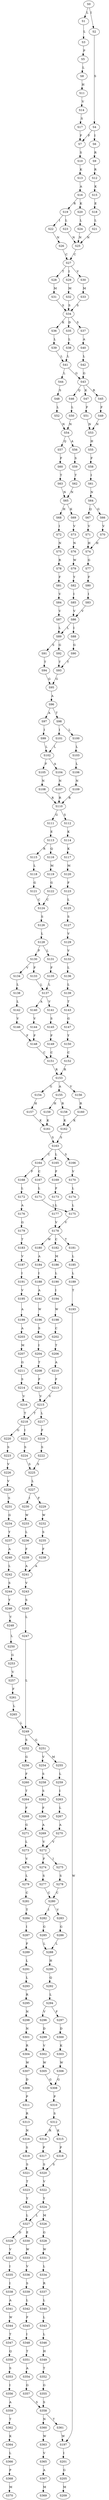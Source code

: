 strict digraph  {
	S0 -> S1 [ label = L ];
	S0 -> S2 [ label = I ];
	S1 -> S3 [ label = L ];
	S2 -> S4 [ label = S ];
	S3 -> S5 [ label = P ];
	S4 -> S6 [ label = I ];
	S4 -> S7 [ label = F ];
	S5 -> S8 [ label = L ];
	S6 -> S9 [ label = R ];
	S7 -> S10 [ label = S ];
	S8 -> S11 [ label = H ];
	S9 -> S12 [ label = R ];
	S10 -> S13 [ label = K ];
	S11 -> S14 [ label = V ];
	S12 -> S15 [ label = K ];
	S13 -> S16 [ label = A ];
	S14 -> S17 [ label = S ];
	S15 -> S18 [ label = E ];
	S16 -> S19 [ label = R ];
	S16 -> S20 [ label = K ];
	S17 -> S7 [ label = F ];
	S18 -> S21 [ label = L ];
	S19 -> S22 [ label = I ];
	S19 -> S23 [ label = L ];
	S20 -> S24 [ label = L ];
	S21 -> S25 [ label = N ];
	S22 -> S26 [ label = N ];
	S23 -> S25 [ label = N ];
	S24 -> S25 [ label = N ];
	S25 -> S27 [ label = C ];
	S26 -> S27 [ label = C ];
	S27 -> S28 [ label = T ];
	S27 -> S29 [ label = I ];
	S27 -> S30 [ label = V ];
	S28 -> S31 [ label = M ];
	S29 -> S32 [ label = M ];
	S30 -> S33 [ label = M ];
	S31 -> S34 [ label = S ];
	S32 -> S34 [ label = S ];
	S33 -> S34 [ label = S ];
	S34 -> S35 [ label = D ];
	S34 -> S36 [ label = K ];
	S34 -> S37 [ label = S ];
	S35 -> S38 [ label = L ];
	S36 -> S39 [ label = L ];
	S37 -> S40 [ label = A ];
	S38 -> S41 [ label = L ];
	S39 -> S41 [ label = L ];
	S40 -> S42 [ label = L ];
	S41 -> S43 [ label = G ];
	S41 -> S44 [ label = L ];
	S42 -> S43 [ label = G ];
	S43 -> S45 [ label = R ];
	S43 -> S46 [ label = Q ];
	S43 -> S47 [ label = K ];
	S44 -> S48 [ label = S ];
	S45 -> S49 [ label = F ];
	S46 -> S50 [ label = L ];
	S47 -> S51 [ label = F ];
	S48 -> S52 [ label = L ];
	S49 -> S53 [ label = N ];
	S50 -> S54 [ label = N ];
	S51 -> S53 [ label = N ];
	S52 -> S54 [ label = N ];
	S53 -> S55 [ label = H ];
	S54 -> S56 [ label = A ];
	S54 -> S57 [ label = Q ];
	S55 -> S58 [ label = F ];
	S56 -> S59 [ label = S ];
	S57 -> S60 [ label = F ];
	S58 -> S61 [ label = I ];
	S59 -> S62 [ label = T ];
	S60 -> S63 [ label = T ];
	S61 -> S64 [ label = N ];
	S62 -> S65 [ label = N ];
	S63 -> S65 [ label = N ];
	S64 -> S66 [ label = G ];
	S64 -> S67 [ label = Q ];
	S65 -> S68 [ label = H ];
	S65 -> S69 [ label = K ];
	S66 -> S70 [ label = V ];
	S67 -> S71 [ label = V ];
	S68 -> S72 [ label = I ];
	S69 -> S73 [ label = V ];
	S70 -> S74 [ label = H ];
	S71 -> S74 [ label = H ];
	S72 -> S75 [ label = N ];
	S73 -> S76 [ label = N ];
	S74 -> S77 [ label = G ];
	S75 -> S78 [ label = R ];
	S76 -> S79 [ label = W ];
	S77 -> S80 [ label = F ];
	S78 -> S81 [ label = F ];
	S79 -> S82 [ label = Y ];
	S80 -> S83 [ label = I ];
	S81 -> S84 [ label = V ];
	S82 -> S85 [ label = I ];
	S83 -> S86 [ label = V ];
	S84 -> S87 [ label = V ];
	S85 -> S86 [ label = V ];
	S86 -> S88 [ label = I ];
	S86 -> S89 [ label = L ];
	S87 -> S89 [ label = L ];
	S88 -> S90 [ label = G ];
	S89 -> S91 [ label = S ];
	S89 -> S92 [ label = G ];
	S90 -> S93 [ label = T ];
	S91 -> S94 [ label = T ];
	S92 -> S93 [ label = T ];
	S93 -> S95 [ label = G ];
	S94 -> S95 [ label = G ];
	S95 -> S96 [ label = A ];
	S96 -> S97 [ label = A ];
	S96 -> S98 [ label = T ];
	S97 -> S99 [ label = I ];
	S98 -> S100 [ label = L ];
	S98 -> S101 [ label = I ];
	S99 -> S102 [ label = L ];
	S100 -> S103 [ label = L ];
	S101 -> S102 [ label = L ];
	S102 -> S104 [ label = A ];
	S102 -> S105 [ label = F ];
	S103 -> S106 [ label = L ];
	S104 -> S107 [ label = N ];
	S105 -> S108 [ label = N ];
	S106 -> S109 [ label = N ];
	S107 -> S110 [ label = R ];
	S108 -> S110 [ label = R ];
	S109 -> S110 [ label = R ];
	S110 -> S111 [ label = G ];
	S110 -> S112 [ label = S ];
	S111 -> S113 [ label = E ];
	S112 -> S114 [ label = K ];
	S113 -> S115 [ label = R ];
	S113 -> S116 [ label = Q ];
	S114 -> S117 [ label = K ];
	S115 -> S118 [ label = L ];
	S116 -> S119 [ label = M ];
	S117 -> S120 [ label = M ];
	S118 -> S121 [ label = G ];
	S119 -> S122 [ label = G ];
	S120 -> S123 [ label = F ];
	S121 -> S124 [ label = C ];
	S122 -> S124 [ label = C ];
	S123 -> S125 [ label = L ];
	S124 -> S126 [ label = S ];
	S125 -> S127 [ label = S ];
	S126 -> S128 [ label = L ];
	S127 -> S129 [ label = V ];
	S128 -> S130 [ label = F ];
	S128 -> S131 [ label = L ];
	S129 -> S132 [ label = V ];
	S130 -> S133 [ label = F ];
	S130 -> S134 [ label = V ];
	S131 -> S135 [ label = F ];
	S132 -> S136 [ label = L ];
	S133 -> S137 [ label = L ];
	S134 -> S138 [ label = L ];
	S135 -> S137 [ label = L ];
	S136 -> S139 [ label = L ];
	S137 -> S140 [ label = A ];
	S137 -> S141 [ label = V ];
	S138 -> S142 [ label = L ];
	S139 -> S143 [ label = T ];
	S140 -> S144 [ label = V ];
	S141 -> S145 [ label = S ];
	S142 -> S146 [ label = V ];
	S143 -> S147 [ label = G ];
	S144 -> S148 [ label = F ];
	S145 -> S149 [ label = F ];
	S146 -> S148 [ label = F ];
	S147 -> S150 [ label = Y ];
	S148 -> S151 [ label = C ];
	S149 -> S151 [ label = C ];
	S150 -> S152 [ label = C ];
	S151 -> S153 [ label = R ];
	S152 -> S153 [ label = R ];
	S153 -> S154 [ label = G ];
	S153 -> S155 [ label = A ];
	S153 -> S156 [ label = V ];
	S154 -> S157 [ label = H ];
	S155 -> S158 [ label = R ];
	S155 -> S159 [ label = H ];
	S156 -> S160 [ label = R ];
	S157 -> S161 [ label = K ];
	S158 -> S162 [ label = K ];
	S159 -> S161 [ label = K ];
	S160 -> S162 [ label = K ];
	S161 -> S163 [ label = S ];
	S162 -> S163 [ label = S ];
	S163 -> S164 [ label = C ];
	S163 -> S165 [ label = L ];
	S163 -> S166 [ label = S ];
	S164 -> S167 [ label = C ];
	S164 -> S168 [ label = F ];
	S165 -> S169 [ label = F ];
	S166 -> S170 [ label = V ];
	S167 -> S171 [ label = L ];
	S168 -> S172 [ label = L ];
	S169 -> S173 [ label = F ];
	S170 -> S174 [ label = L ];
	S171 -> S175 [ label = L ];
	S172 -> S176 [ label = A ];
	S173 -> S177 [ label = L ];
	S174 -> S175 [ label = L ];
	S175 -> S178 [ label = V ];
	S176 -> S179 [ label = G ];
	S177 -> S178 [ label = V ];
	S178 -> S180 [ label = W ];
	S178 -> S181 [ label = T ];
	S178 -> S182 [ label = C ];
	S179 -> S183 [ label = T ];
	S180 -> S184 [ label = A ];
	S181 -> S185 [ label = L ];
	S182 -> S186 [ label = M ];
	S183 -> S187 [ label = V ];
	S184 -> S188 [ label = I ];
	S185 -> S189 [ label = L ];
	S186 -> S190 [ label = L ];
	S187 -> S191 [ label = I ];
	S188 -> S192 [ label = A ];
	S189 -> S193 [ label = T ];
	S190 -> S194 [ label = I ];
	S191 -> S195 [ label = V ];
	S192 -> S196 [ label = W ];
	S193 -> S197 [ label = W ];
	S194 -> S198 [ label = W ];
	S195 -> S199 [ label = A ];
	S196 -> S200 [ label = S ];
	S197 -> S201 [ label = I ];
	S198 -> S202 [ label = C ];
	S199 -> S203 [ label = A ];
	S200 -> S204 [ label = I ];
	S201 -> S205 [ label = G ];
	S202 -> S206 [ label = T ];
	S203 -> S207 [ label = M ];
	S204 -> S208 [ label = T ];
	S205 -> S209 [ label = M ];
	S206 -> S210 [ label = A ];
	S207 -> S211 [ label = G ];
	S208 -> S212 [ label = F ];
	S210 -> S213 [ label = F ];
	S211 -> S214 [ label = S ];
	S212 -> S215 [ label = V ];
	S213 -> S215 [ label = V ];
	S214 -> S216 [ label = V ];
	S215 -> S217 [ label = L ];
	S215 -> S218 [ label = T ];
	S216 -> S218 [ label = T ];
	S217 -> S219 [ label = F ];
	S218 -> S220 [ label = G ];
	S218 -> S221 [ label = I ];
	S219 -> S222 [ label = S ];
	S220 -> S223 [ label = S ];
	S221 -> S224 [ label = S ];
	S222 -> S225 [ label = S ];
	S223 -> S226 [ label = V ];
	S224 -> S225 [ label = S ];
	S225 -> S227 [ label = L ];
	S226 -> S228 [ label = V ];
	S227 -> S229 [ label = F ];
	S227 -> S230 [ label = I ];
	S228 -> S231 [ label = S ];
	S229 -> S232 [ label = W ];
	S230 -> S233 [ label = W ];
	S231 -> S234 [ label = G ];
	S232 -> S235 [ label = S ];
	S233 -> S236 [ label = L ];
	S234 -> S237 [ label = Y ];
	S235 -> S238 [ label = F ];
	S236 -> S239 [ label = F ];
	S237 -> S240 [ label = A ];
	S238 -> S241 [ label = A ];
	S239 -> S241 [ label = A ];
	S240 -> S242 [ label = L ];
	S241 -> S243 [ label = V ];
	S242 -> S244 [ label = S ];
	S243 -> S245 [ label = S ];
	S244 -> S246 [ label = Y ];
	S245 -> S247 [ label = L ];
	S246 -> S248 [ label = Y ];
	S247 -> S249 [ label = L ];
	S248 -> S250 [ label = L ];
	S249 -> S251 [ label = G ];
	S249 -> S252 [ label = S ];
	S250 -> S253 [ label = G ];
	S251 -> S254 [ label = V ];
	S251 -> S255 [ label = M ];
	S252 -> S256 [ label = G ];
	S253 -> S257 [ label = V ];
	S254 -> S258 [ label = S ];
	S255 -> S259 [ label = L ];
	S256 -> S260 [ label = F ];
	S257 -> S261 [ label = F ];
	S258 -> S262 [ label = S ];
	S259 -> S263 [ label = I ];
	S260 -> S264 [ label = T ];
	S261 -> S265 [ label = L ];
	S262 -> S266 [ label = F ];
	S263 -> S267 [ label = L ];
	S264 -> S268 [ label = F ];
	S265 -> S249 [ label = L ];
	S266 -> S269 [ label = A ];
	S267 -> S270 [ label = A ];
	S268 -> S271 [ label = G ];
	S269 -> S272 [ label = V ];
	S270 -> S272 [ label = V ];
	S271 -> S273 [ label = L ];
	S272 -> S274 [ label = F ];
	S272 -> S275 [ label = I ];
	S273 -> S276 [ label = V ];
	S274 -> S277 [ label = S ];
	S275 -> S278 [ label = S ];
	S276 -> S279 [ label = L ];
	S277 -> S280 [ label = C ];
	S278 -> S280 [ label = C ];
	S279 -> S281 [ label = C ];
	S280 -> S282 [ label = I ];
	S280 -> S283 [ label = V ];
	S281 -> S284 [ label = T ];
	S282 -> S285 [ label = G ];
	S283 -> S286 [ label = G ];
	S284 -> S287 [ label = I ];
	S285 -> S288 [ label = L ];
	S286 -> S288 [ label = L ];
	S287 -> S289 [ label = F ];
	S288 -> S290 [ label = H ];
	S289 -> S291 [ label = L ];
	S290 -> S292 [ label = Q ];
	S291 -> S293 [ label = L ];
	S292 -> S294 [ label = L ];
	S293 -> S295 [ label = R ];
	S294 -> S296 [ label = V ];
	S294 -> S297 [ label = F ];
	S295 -> S298 [ label = N ];
	S296 -> S299 [ label = D ];
	S297 -> S300 [ label = D ];
	S298 -> S301 [ label = N ];
	S299 -> S302 [ label = V ];
	S300 -> S303 [ label = K ];
	S301 -> S304 [ label = R ];
	S302 -> S305 [ label = W ];
	S303 -> S306 [ label = W ];
	S304 -> S307 [ label = W ];
	S305 -> S308 [ label = G ];
	S306 -> S308 [ label = G ];
	S307 -> S309 [ label = D ];
	S308 -> S310 [ label = P ];
	S309 -> S311 [ label = P ];
	S310 -> S312 [ label = S ];
	S311 -> S313 [ label = R ];
	S312 -> S314 [ label = R ];
	S312 -> S315 [ label = K ];
	S313 -> S316 [ label = N ];
	S314 -> S317 [ label = P ];
	S315 -> S318 [ label = P ];
	S316 -> S319 [ label = S ];
	S317 -> S320 [ label = S ];
	S318 -> S320 [ label = S ];
	S319 -> S321 [ label = S ];
	S320 -> S322 [ label = V ];
	S321 -> S323 [ label = T ];
	S322 -> S324 [ label = Y ];
	S323 -> S325 [ label = Y ];
	S324 -> S326 [ label = M ];
	S324 -> S327 [ label = L ];
	S325 -> S327 [ label = L ];
	S326 -> S328 [ label = G ];
	S327 -> S329 [ label = D ];
	S327 -> S330 [ label = E ];
	S328 -> S331 [ label = W ];
	S329 -> S332 [ label = V ];
	S330 -> S333 [ label = W ];
	S331 -> S334 [ label = L ];
	S332 -> S335 [ label = I ];
	S333 -> S336 [ label = V ];
	S334 -> S337 [ label = R ];
	S335 -> S338 [ label = I ];
	S336 -> S339 [ label = S ];
	S337 -> S340 [ label = L ];
	S338 -> S341 [ label = A ];
	S339 -> S342 [ label = L ];
	S340 -> S343 [ label = L ];
	S341 -> S344 [ label = W ];
	S342 -> S345 [ label = F ];
	S343 -> S346 [ label = L ];
	S344 -> S347 [ label = T ];
	S345 -> S348 [ label = I ];
	S346 -> S349 [ label = H ];
	S347 -> S350 [ label = Q ];
	S348 -> S351 [ label = T ];
	S349 -> S352 [ label = T ];
	S350 -> S353 [ label = S ];
	S351 -> S354 [ label = A ];
	S352 -> S355 [ label = G ];
	S353 -> S356 [ label = I ];
	S354 -> S357 [ label = G ];
	S355 -> S358 [ label = S ];
	S356 -> S359 [ label = A ];
	S357 -> S358 [ label = S ];
	S358 -> S360 [ label = N ];
	S358 -> S361 [ label = T ];
	S359 -> S362 [ label = T ];
	S360 -> S363 [ label = W ];
	S361 -> S197 [ label = W ];
	S362 -> S364 [ label = K ];
	S363 -> S365 [ label = V ];
	S364 -> S366 [ label = L ];
	S365 -> S367 [ label = A ];
	S366 -> S368 [ label = P ];
	S367 -> S369 [ label = M ];
	S368 -> S370 [ label = M ];
}
